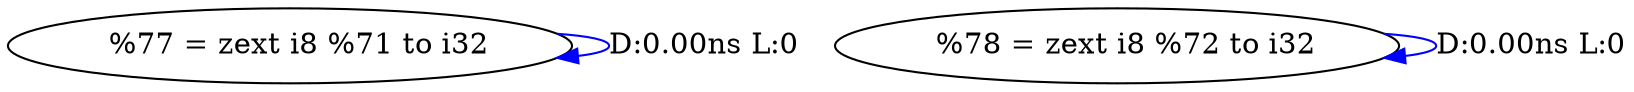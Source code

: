digraph {
Node0x2e6f290[label="  %77 = zext i8 %71 to i32"];
Node0x2e6f290 -> Node0x2e6f290[label="D:0.00ns L:0",color=blue];
Node0x2e6f370[label="  %78 = zext i8 %72 to i32"];
Node0x2e6f370 -> Node0x2e6f370[label="D:0.00ns L:0",color=blue];
}
